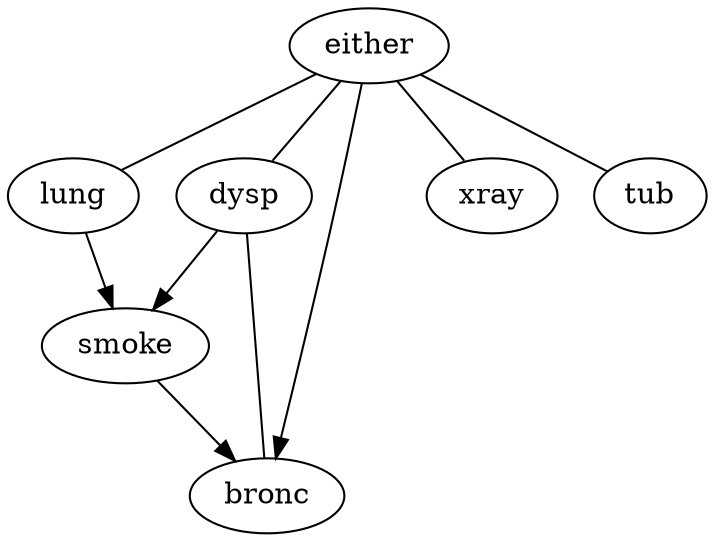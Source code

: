 digraph G {
    "dysp" -> "smoke";
    "lung" -> "smoke";
    "smoke" -> "bronc";
    "either" -> "bronc";
    "either" -> "dysp" [dir = none];
    "either" -> "xray" [dir = none];
    "either" -> "lung" [dir = none];
    "dysp" -> "bronc" [dir = none];
    "either" -> "tub" [dir = none];
}
